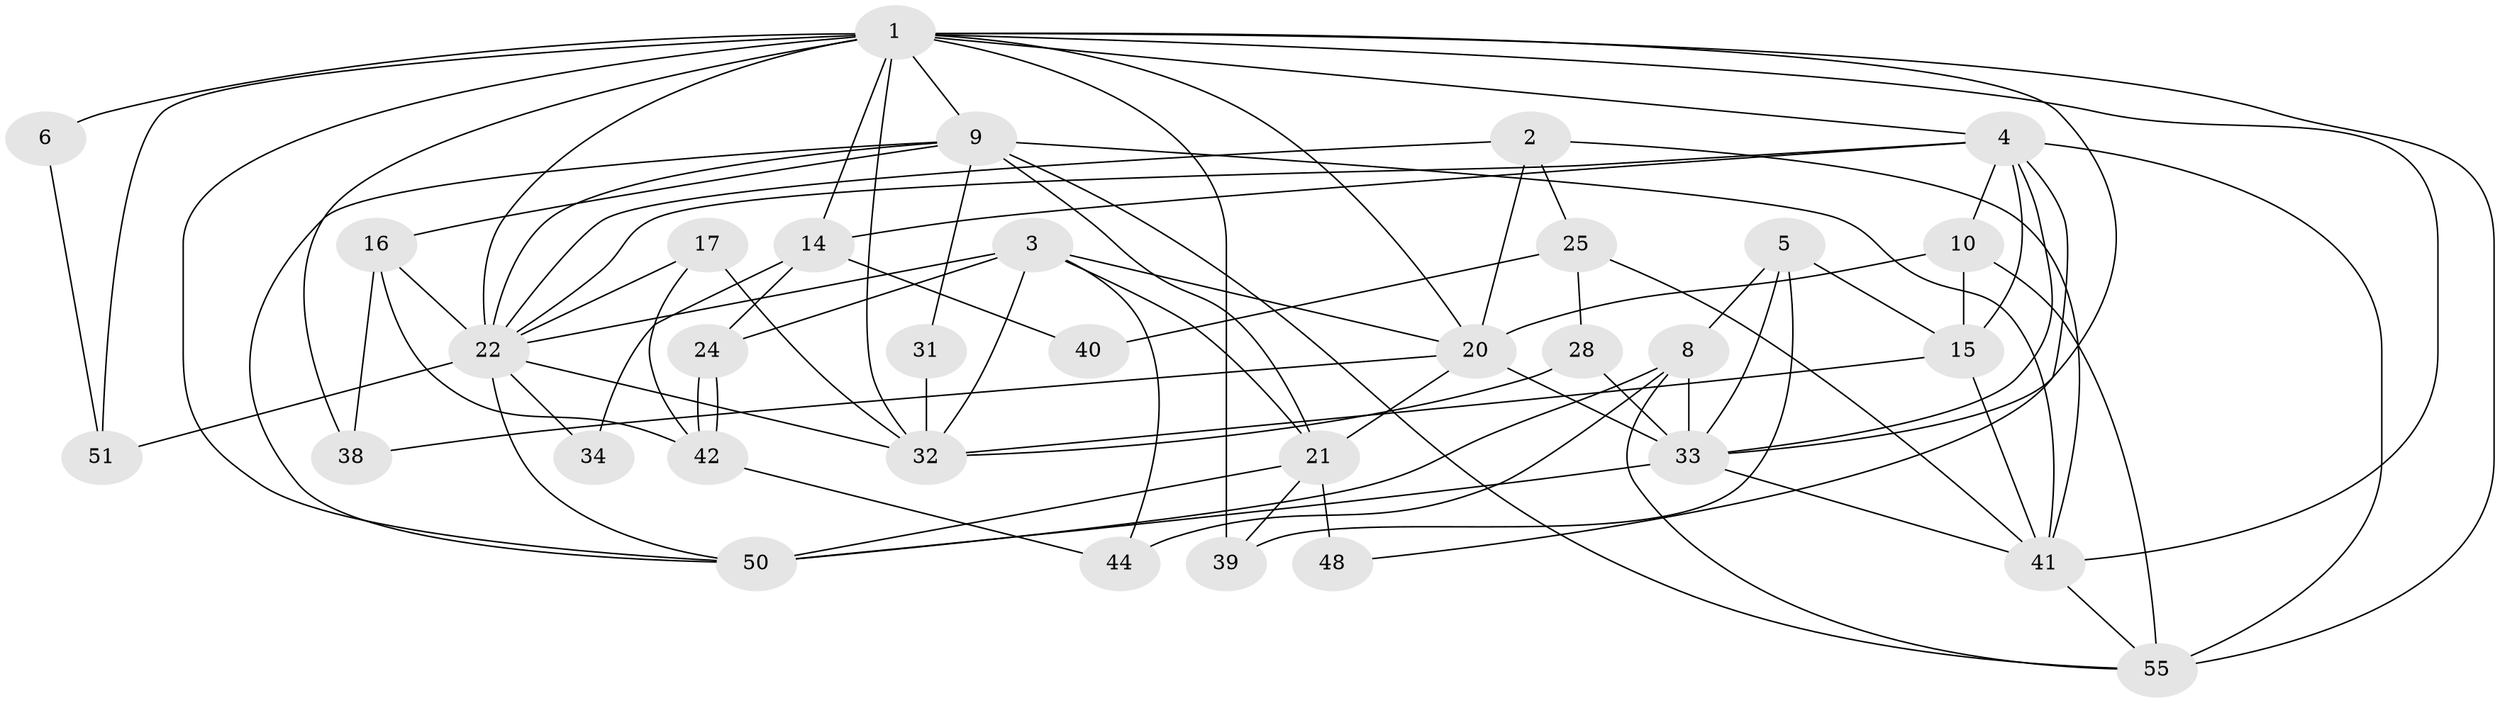 // original degree distribution, {6: 0.14285714285714285, 4: 0.25, 5: 0.19642857142857142, 7: 0.017857142857142856, 3: 0.25, 2: 0.14285714285714285}
// Generated by graph-tools (version 1.1) at 2025/18/03/04/25 18:18:31]
// undirected, 33 vertices, 83 edges
graph export_dot {
graph [start="1"]
  node [color=gray90,style=filled];
  1 [super="+7+37+52"];
  2;
  3 [super="+13+47"];
  4 [super="+27"];
  5 [super="+54"];
  6;
  8 [super="+12"];
  9 [super="+18"];
  10;
  14 [super="+43"];
  15;
  16 [super="+53"];
  17;
  20 [super="+26"];
  21 [super="+29"];
  22 [super="+30"];
  24;
  25;
  28;
  31;
  32 [super="+46"];
  33 [super="+35+56"];
  34;
  38;
  39;
  40;
  41 [super="+49"];
  42;
  44;
  48;
  50;
  51;
  55;
  1 -- 6 [weight=2];
  1 -- 14 [weight=2];
  1 -- 32;
  1 -- 33;
  1 -- 38;
  1 -- 39 [weight=2];
  1 -- 41;
  1 -- 50;
  1 -- 22 [weight=2];
  1 -- 55;
  1 -- 51;
  1 -- 9;
  1 -- 4;
  1 -- 20 [weight=2];
  2 -- 22;
  2 -- 20;
  2 -- 25;
  2 -- 41;
  3 -- 24;
  3 -- 20;
  3 -- 32;
  3 -- 44;
  3 -- 22;
  3 -- 21;
  4 -- 55;
  4 -- 14;
  4 -- 22;
  4 -- 48;
  4 -- 33;
  4 -- 10;
  4 -- 15;
  5 -- 33;
  5 -- 39;
  5 -- 15;
  5 -- 8;
  6 -- 51;
  8 -- 50;
  8 -- 55;
  8 -- 44;
  8 -- 33;
  9 -- 22;
  9 -- 31;
  9 -- 50;
  9 -- 16;
  9 -- 55;
  9 -- 41;
  9 -- 21;
  10 -- 15;
  10 -- 55;
  10 -- 20;
  14 -- 34;
  14 -- 40;
  14 -- 24;
  15 -- 41;
  15 -- 32;
  16 -- 42;
  16 -- 38;
  16 -- 22;
  17 -- 32;
  17 -- 42;
  17 -- 22;
  20 -- 33;
  20 -- 21;
  20 -- 38;
  21 -- 50;
  21 -- 48;
  21 -- 39;
  22 -- 34;
  22 -- 50;
  22 -- 51;
  22 -- 32;
  24 -- 42;
  24 -- 42;
  25 -- 28;
  25 -- 40;
  25 -- 41;
  28 -- 32;
  28 -- 33;
  31 -- 32;
  33 -- 50;
  33 -- 41;
  41 -- 55;
  42 -- 44;
}
